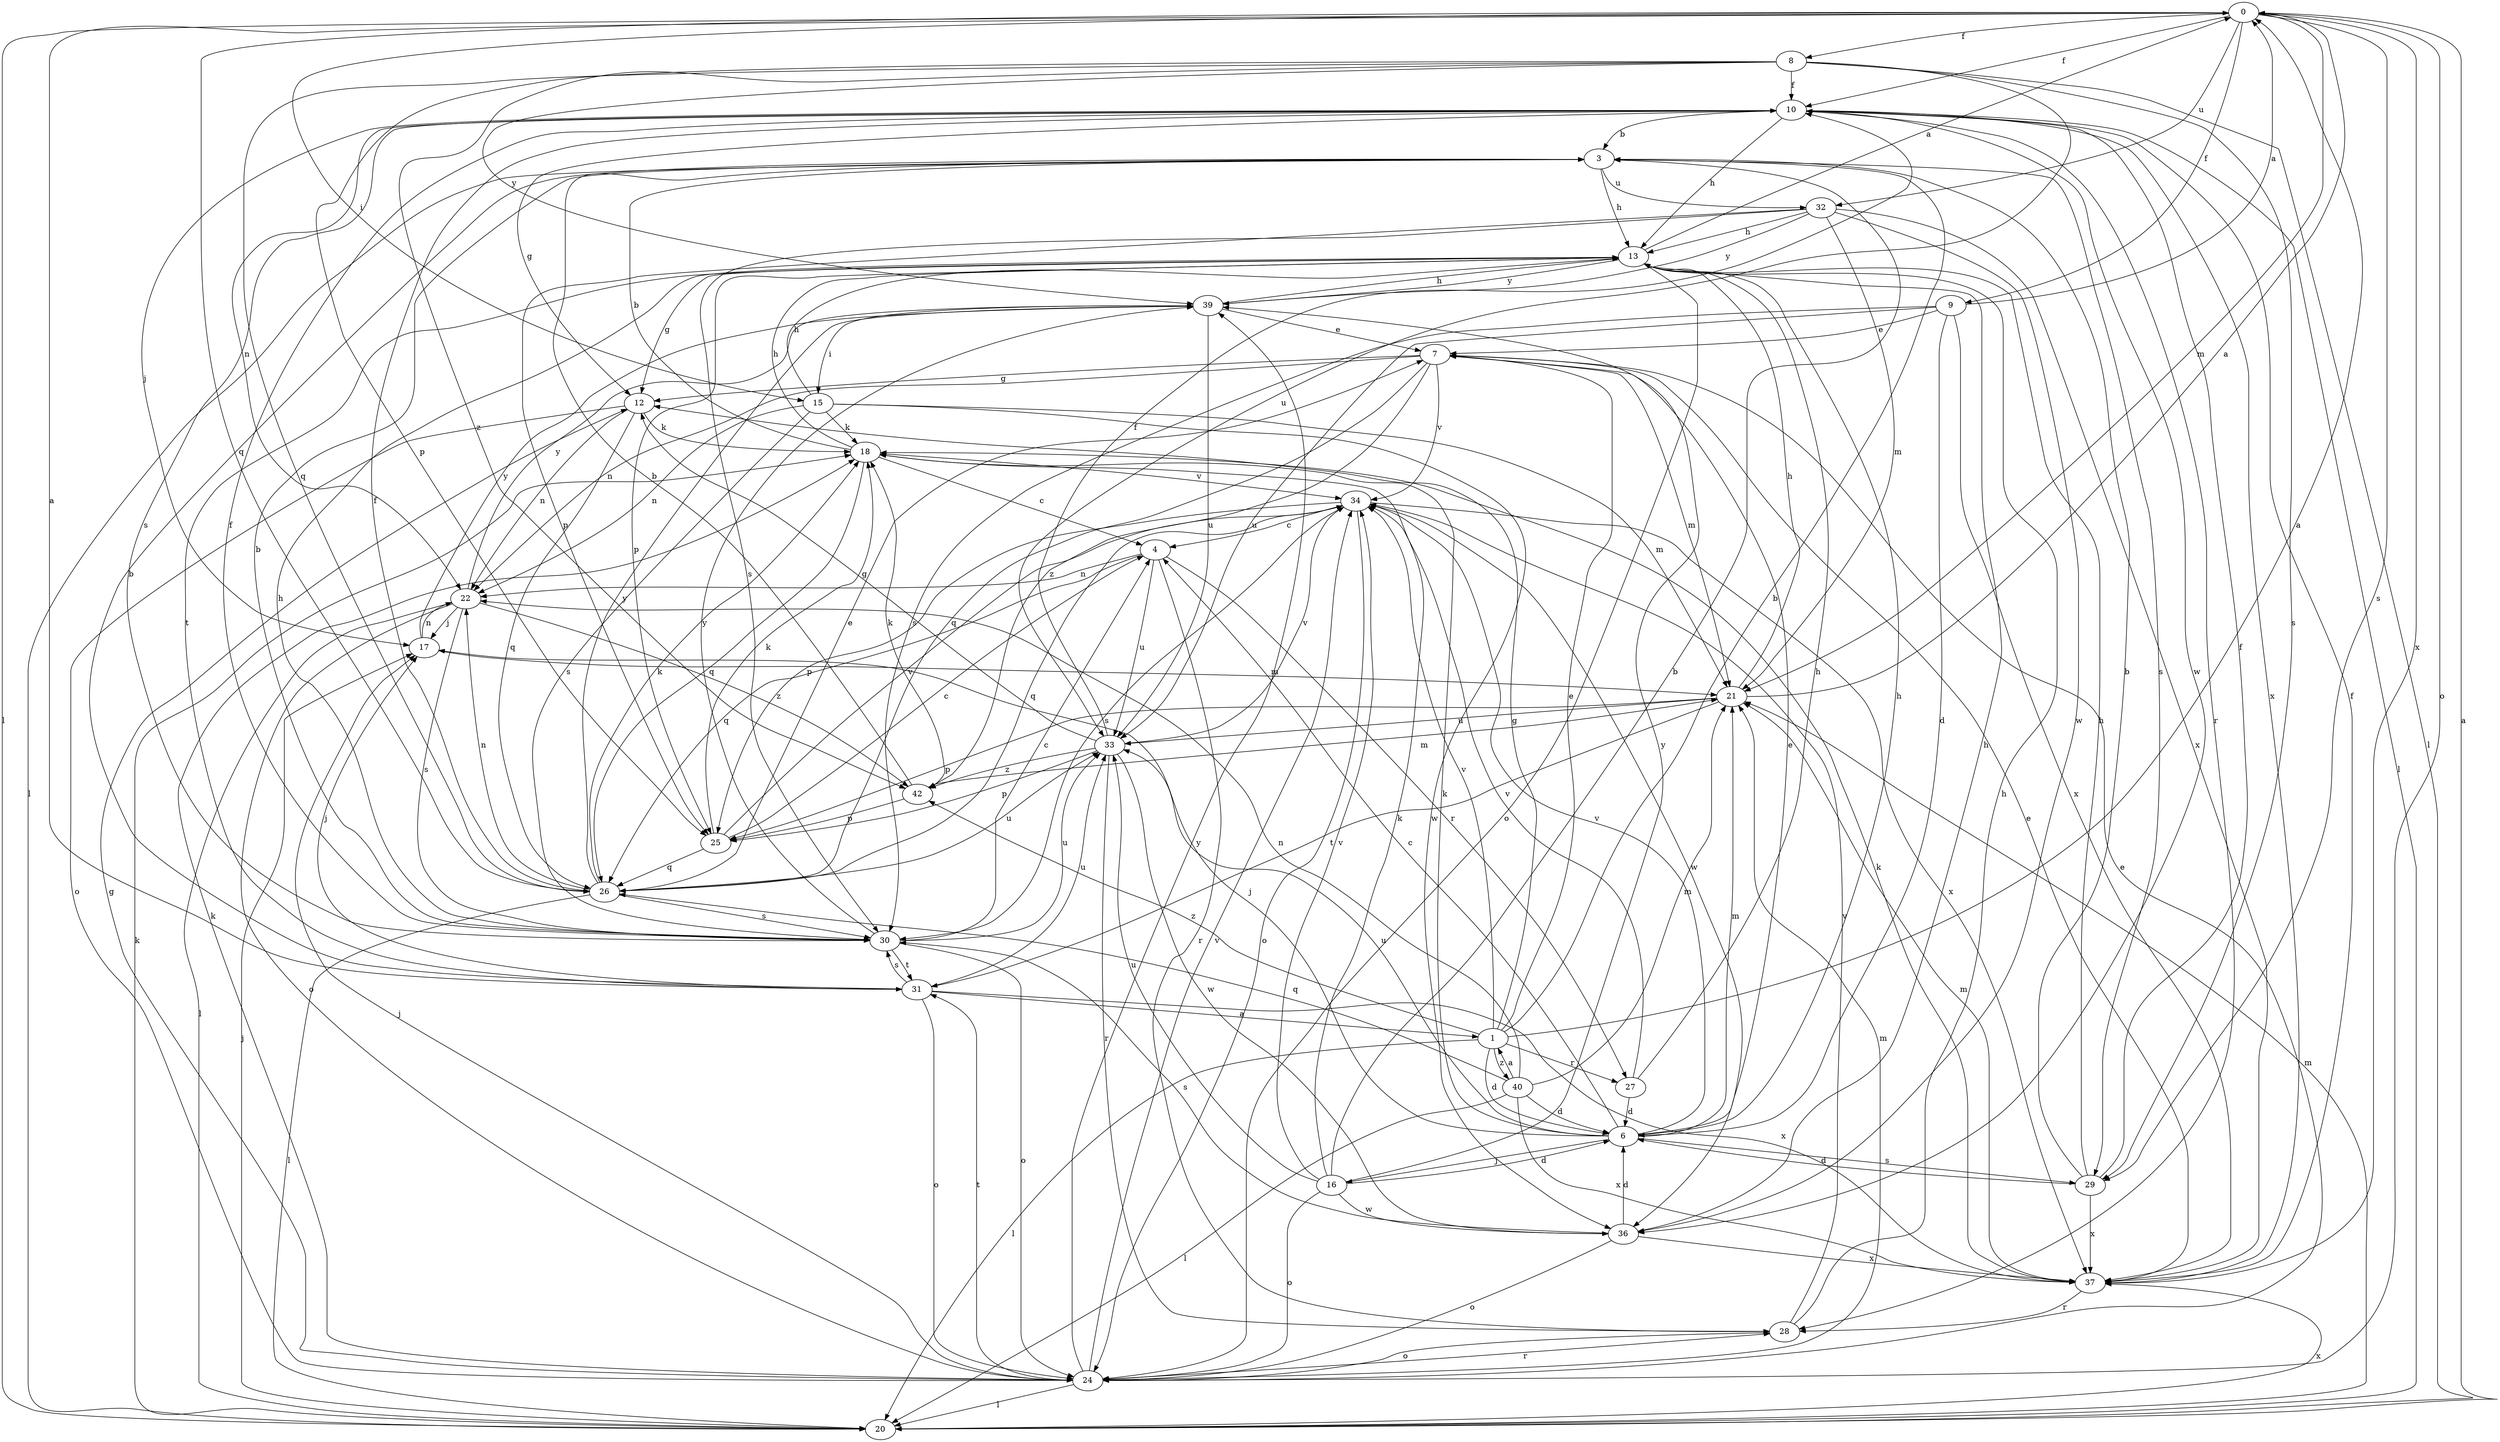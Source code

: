 strict digraph  {
0;
1;
3;
4;
6;
7;
8;
9;
10;
12;
13;
15;
16;
17;
18;
20;
21;
22;
24;
25;
26;
27;
28;
29;
30;
31;
32;
33;
34;
36;
37;
39;
40;
42;
0 -> 8  [label=f];
0 -> 9  [label=f];
0 -> 10  [label=f];
0 -> 15  [label=i];
0 -> 20  [label=l];
0 -> 21  [label=m];
0 -> 24  [label=o];
0 -> 26  [label=q];
0 -> 29  [label=s];
0 -> 32  [label=u];
0 -> 37  [label=x];
1 -> 0  [label=a];
1 -> 3  [label=b];
1 -> 6  [label=d];
1 -> 7  [label=e];
1 -> 12  [label=g];
1 -> 20  [label=l];
1 -> 27  [label=r];
1 -> 34  [label=v];
1 -> 40  [label=z];
1 -> 42  [label=z];
3 -> 13  [label=h];
3 -> 20  [label=l];
3 -> 29  [label=s];
3 -> 32  [label=u];
4 -> 22  [label=n];
4 -> 26  [label=q];
4 -> 27  [label=r];
4 -> 28  [label=r];
4 -> 33  [label=u];
6 -> 4  [label=c];
6 -> 7  [label=e];
6 -> 13  [label=h];
6 -> 16  [label=j];
6 -> 17  [label=j];
6 -> 18  [label=k];
6 -> 21  [label=m];
6 -> 29  [label=s];
6 -> 33  [label=u];
6 -> 34  [label=v];
7 -> 12  [label=g];
7 -> 21  [label=m];
7 -> 22  [label=n];
7 -> 26  [label=q];
7 -> 34  [label=v];
7 -> 42  [label=z];
8 -> 10  [label=f];
8 -> 20  [label=l];
8 -> 25  [label=p];
8 -> 26  [label=q];
8 -> 29  [label=s];
8 -> 33  [label=u];
8 -> 39  [label=y];
8 -> 42  [label=z];
9 -> 0  [label=a];
9 -> 6  [label=d];
9 -> 7  [label=e];
9 -> 30  [label=s];
9 -> 33  [label=u];
9 -> 37  [label=x];
10 -> 3  [label=b];
10 -> 12  [label=g];
10 -> 13  [label=h];
10 -> 17  [label=j];
10 -> 20  [label=l];
10 -> 22  [label=n];
10 -> 28  [label=r];
10 -> 30  [label=s];
10 -> 36  [label=w];
10 -> 37  [label=x];
12 -> 18  [label=k];
12 -> 22  [label=n];
12 -> 24  [label=o];
12 -> 26  [label=q];
13 -> 0  [label=a];
13 -> 12  [label=g];
13 -> 24  [label=o];
13 -> 25  [label=p];
13 -> 31  [label=t];
13 -> 39  [label=y];
15 -> 13  [label=h];
15 -> 18  [label=k];
15 -> 21  [label=m];
15 -> 22  [label=n];
15 -> 30  [label=s];
15 -> 36  [label=w];
16 -> 3  [label=b];
16 -> 6  [label=d];
16 -> 18  [label=k];
16 -> 24  [label=o];
16 -> 33  [label=u];
16 -> 34  [label=v];
16 -> 36  [label=w];
16 -> 39  [label=y];
17 -> 21  [label=m];
17 -> 22  [label=n];
17 -> 39  [label=y];
18 -> 3  [label=b];
18 -> 4  [label=c];
18 -> 13  [label=h];
18 -> 26  [label=q];
18 -> 34  [label=v];
20 -> 0  [label=a];
20 -> 17  [label=j];
20 -> 18  [label=k];
20 -> 21  [label=m];
20 -> 37  [label=x];
21 -> 0  [label=a];
21 -> 13  [label=h];
21 -> 25  [label=p];
21 -> 31  [label=t];
21 -> 33  [label=u];
22 -> 17  [label=j];
22 -> 20  [label=l];
22 -> 24  [label=o];
22 -> 30  [label=s];
22 -> 39  [label=y];
22 -> 42  [label=z];
24 -> 7  [label=e];
24 -> 12  [label=g];
24 -> 17  [label=j];
24 -> 18  [label=k];
24 -> 20  [label=l];
24 -> 21  [label=m];
24 -> 28  [label=r];
24 -> 31  [label=t];
24 -> 34  [label=v];
24 -> 39  [label=y];
25 -> 4  [label=c];
25 -> 18  [label=k];
25 -> 26  [label=q];
25 -> 34  [label=v];
26 -> 7  [label=e];
26 -> 10  [label=f];
26 -> 18  [label=k];
26 -> 20  [label=l];
26 -> 22  [label=n];
26 -> 30  [label=s];
26 -> 33  [label=u];
26 -> 39  [label=y];
27 -> 6  [label=d];
27 -> 13  [label=h];
27 -> 34  [label=v];
28 -> 13  [label=h];
28 -> 24  [label=o];
28 -> 34  [label=v];
29 -> 3  [label=b];
29 -> 6  [label=d];
29 -> 10  [label=f];
29 -> 13  [label=h];
29 -> 37  [label=x];
30 -> 3  [label=b];
30 -> 4  [label=c];
30 -> 10  [label=f];
30 -> 13  [label=h];
30 -> 24  [label=o];
30 -> 31  [label=t];
30 -> 33  [label=u];
30 -> 39  [label=y];
31 -> 0  [label=a];
31 -> 1  [label=a];
31 -> 3  [label=b];
31 -> 17  [label=j];
31 -> 24  [label=o];
31 -> 30  [label=s];
31 -> 33  [label=u];
31 -> 37  [label=x];
32 -> 13  [label=h];
32 -> 21  [label=m];
32 -> 25  [label=p];
32 -> 30  [label=s];
32 -> 36  [label=w];
32 -> 37  [label=x];
32 -> 39  [label=y];
33 -> 10  [label=f];
33 -> 12  [label=g];
33 -> 25  [label=p];
33 -> 28  [label=r];
33 -> 34  [label=v];
33 -> 36  [label=w];
33 -> 42  [label=z];
34 -> 4  [label=c];
34 -> 24  [label=o];
34 -> 25  [label=p];
34 -> 26  [label=q];
34 -> 30  [label=s];
34 -> 36  [label=w];
34 -> 37  [label=x];
36 -> 6  [label=d];
36 -> 13  [label=h];
36 -> 24  [label=o];
36 -> 30  [label=s];
36 -> 37  [label=x];
37 -> 7  [label=e];
37 -> 10  [label=f];
37 -> 18  [label=k];
37 -> 21  [label=m];
37 -> 28  [label=r];
39 -> 7  [label=e];
39 -> 13  [label=h];
39 -> 15  [label=i];
39 -> 33  [label=u];
40 -> 1  [label=a];
40 -> 6  [label=d];
40 -> 20  [label=l];
40 -> 21  [label=m];
40 -> 22  [label=n];
40 -> 26  [label=q];
40 -> 37  [label=x];
42 -> 3  [label=b];
42 -> 18  [label=k];
42 -> 21  [label=m];
42 -> 25  [label=p];
}
